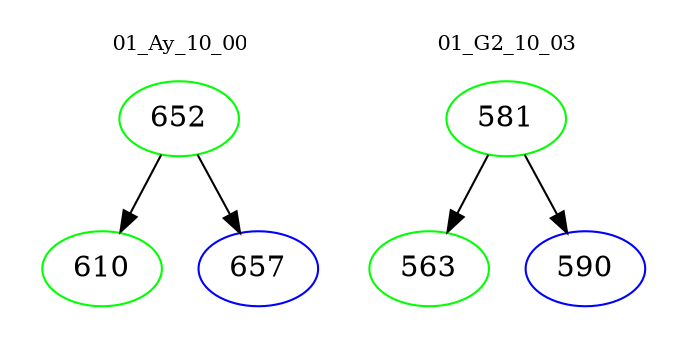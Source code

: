 digraph{
subgraph cluster_0 {
color = white
label = "01_Ay_10_00";
fontsize=10;
T0_652 [label="652", color="green"]
T0_652 -> T0_610 [color="black"]
T0_610 [label="610", color="green"]
T0_652 -> T0_657 [color="black"]
T0_657 [label="657", color="blue"]
}
subgraph cluster_1 {
color = white
label = "01_G2_10_03";
fontsize=10;
T1_581 [label="581", color="green"]
T1_581 -> T1_563 [color="black"]
T1_563 [label="563", color="green"]
T1_581 -> T1_590 [color="black"]
T1_590 [label="590", color="blue"]
}
}

